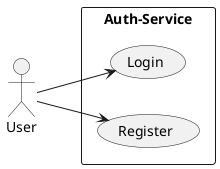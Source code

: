 @startuml login-registration
left to right direction
actor User
rectangle Auth-Service {
    usecase Login as "Login"
    usecase Register as "Register"
}
User --> Login
User --> Register
@enduml